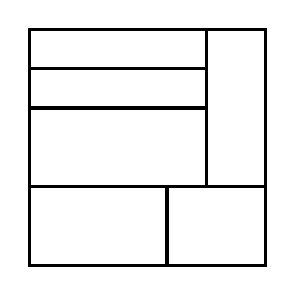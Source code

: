 \begin{tikzpicture}[very thick, scale=.5]
    \draw (0,5) rectangle (9/2,6);
    \draw (0,4) rectangle (9/2,5);
    \draw (0,2) rectangle (9/2,4);
    \draw (9/2,2) rectangle (6,6);
    \draw (0,0) rectangle (7/2,2);
    \draw (7/2,0) rectangle (6,2);
\end{tikzpicture}
